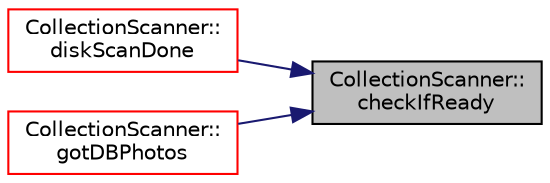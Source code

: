 digraph "CollectionScanner::checkIfReady"
{
 // LATEX_PDF_SIZE
  edge [fontname="Helvetica",fontsize="10",labelfontname="Helvetica",labelfontsize="10"];
  node [fontname="Helvetica",fontsize="10",shape=record];
  rankdir="RL";
  Node1 [label="CollectionScanner::\lcheckIfReady",height=0.2,width=0.4,color="black", fillcolor="grey75", style="filled", fontcolor="black",tooltip=" "];
  Node1 -> Node2 [dir="back",color="midnightblue",fontsize="10",style="solid",fontname="Helvetica"];
  Node2 [label="CollectionScanner::\ldiskScanDone",height=0.2,width=0.4,color="red", fillcolor="white", style="filled",URL="$class_collection_scanner.html#a47f7a7c6fba3be1ad9574f665a5a7c68",tooltip=" "];
  Node1 -> Node4 [dir="back",color="midnightblue",fontsize="10",style="solid",fontname="Helvetica"];
  Node4 [label="CollectionScanner::\lgotDBPhotos",height=0.2,width=0.4,color="red", fillcolor="white", style="filled",URL="$class_collection_scanner.html#aec1d0106854a73c237d39ae58ff85ec1",tooltip=" "];
}
